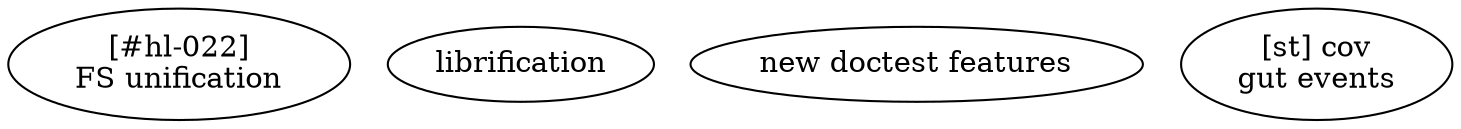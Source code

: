digraph {

  022 [label="[#hl-022]\nFS unification"]

  lib [label="librification"]

  dct [label="new doctest features"]

  st_009 [label="[st] cov\ngut events"]

}
